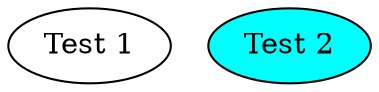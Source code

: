 digraph view3 {
	graph [compound=true]
	test1 [label="Test 1"]
	test2 [label="Test 2" fillcolor=aqua style=filled]
}
